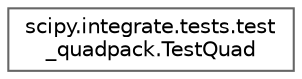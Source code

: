 digraph "Graphical Class Hierarchy"
{
 // LATEX_PDF_SIZE
  bgcolor="transparent";
  edge [fontname=Helvetica,fontsize=10,labelfontname=Helvetica,labelfontsize=10];
  node [fontname=Helvetica,fontsize=10,shape=box,height=0.2,width=0.4];
  rankdir="LR";
  Node0 [id="Node000000",label="scipy.integrate.tests.test\l_quadpack.TestQuad",height=0.2,width=0.4,color="grey40", fillcolor="white", style="filled",URL="$dc/d3c/classscipy_1_1integrate_1_1tests_1_1test__quadpack_1_1TestQuad.html",tooltip=" "];
}
